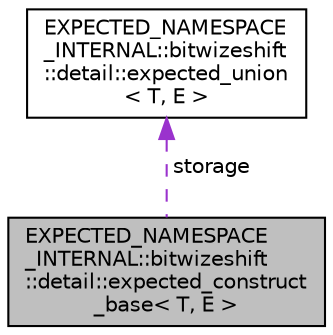 digraph "EXPECTED_NAMESPACE_INTERNAL::bitwizeshift::detail::expected_construct_base&lt; T, E &gt;"
{
  edge [fontname="Helvetica",fontsize="10",labelfontname="Helvetica",labelfontsize="10"];
  node [fontname="Helvetica",fontsize="10",shape=record];
  Node2 [label="EXPECTED_NAMESPACE\l_INTERNAL::bitwizeshift\l::detail::expected_construct\l_base\< T, E \>",height=0.2,width=0.4,color="black", fillcolor="grey75", style="filled", fontcolor="black"];
  Node3 -> Node2 [dir="back",color="darkorchid3",fontsize="10",style="dashed",label=" storage" ,fontname="Helvetica"];
  Node3 [label="EXPECTED_NAMESPACE\l_INTERNAL::bitwizeshift\l::detail::expected_union\l\< T, E \>",height=0.2,width=0.4,color="black", fillcolor="white", style="filled",URL="$d6/d73/struct_e_x_p_e_c_t_e_d___n_a_m_e_s_p_a_c_e___i_n_t_e_r_n_a_l_1_1bitwizeshift_1_1detail_1_1expected__union.html"];
}
